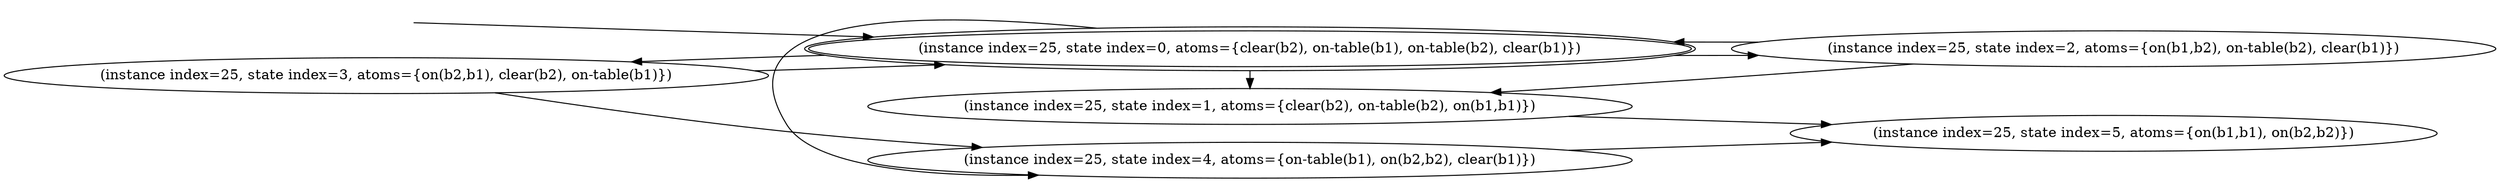 digraph {
rankdir="LR"
s3[label="(instance index=25, state index=3, atoms={on(b2,b1), clear(b2), on-table(b1)})"]
s2[label="(instance index=25, state index=2, atoms={on(b1,b2), on-table(b2), clear(b1)})"]
s0[peripheries=2,label="(instance index=25, state index=0, atoms={clear(b2), on-table(b1), on-table(b2), clear(b1)})"]
s4[label="(instance index=25, state index=4, atoms={on-table(b1), on(b2,b2), clear(b1)})"]
s1[label="(instance index=25, state index=1, atoms={clear(b2), on-table(b2), on(b1,b1)})"]
s5[label="(instance index=25, state index=5, atoms={on(b1,b1), on(b2,b2)})"]
Dangling [ label = "", style = invis ]
{ rank = same; Dangling }
Dangling -> s0
{ rank = same; s0}
{ rank = same; s0,s4,s1}
{ rank = same; s5}
{
s3->s4
s3->s0
s2->s1
s2->s0
}
{
s0->s4
s0->s3
s0->s2
s0->s1
s4->s5
s1->s5
}
{
}
}
